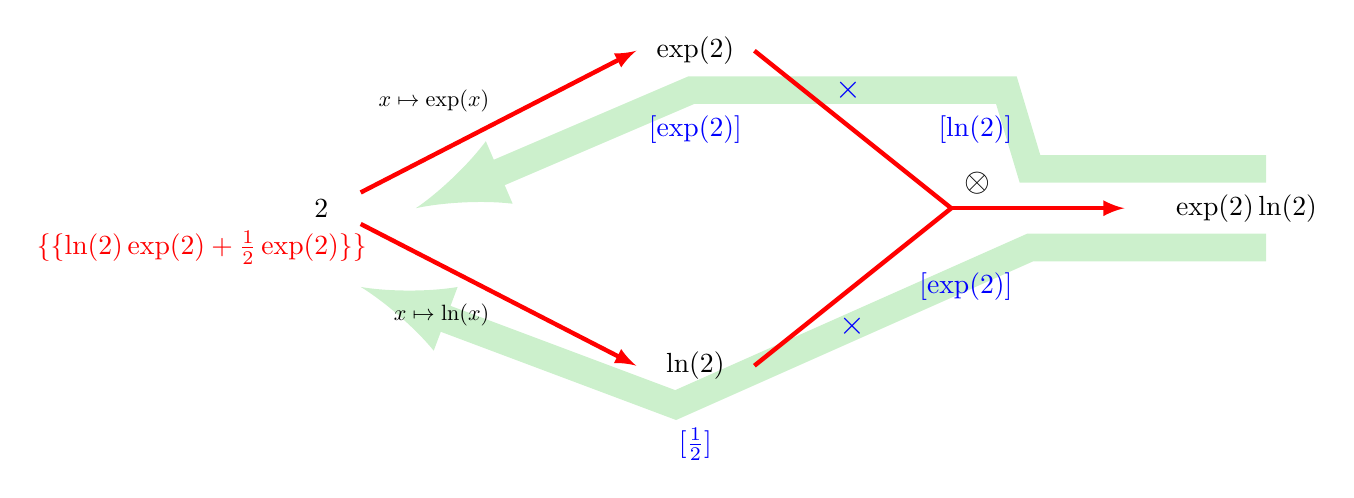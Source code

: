 \begin{tikzpicture}



\draw[->,>=latex,ultra thick,green!70!black!20,line width=10pt,opacity=1] (7,-0.5) to ++(-3,0) to node[midway,blue,scale=1.2]{$\times$} ++(-4.5,-2) to ++(-4,1.5) ;

\draw[->,>=latex,ultra thick,green!70!black!20,line width=10pt,opacity=1] (7,0.5) to ++(-3,0) to ++(-0.3,1) to node[midway,blue,scale=1.2]{$\times$} ++(-4,0) to ++(-3.5,-1.5) ;

\node at (-5,0) {$2$};
%\node at (-5,-2) {$2$};
\node at (-0.25,2) {$\exp(2)$};
\node at (-0.25,-2) {$\ln(2)$};
\node at (6.75,0) {$\exp(2)\ln(2)$};
\draw[ultra thick,red]  (0.5,2) -- (3,0);
\draw[ultra thick,red] (0.5,-2) -- (3,0);
\draw[->,>=latex,ultra thick,red] (-4.5,0.2) -- (-1,2) node[midway,above left,black,scale=0.8]{$x \mapsto \exp(x)$} ;
\draw[->,>=latex,ultra thick,red] (-4.5,-0.2) -- (-1,-2) node[midway,below left,black,scale=0.8]{$x \mapsto \ln(x)$} ;
\draw[->,>=latex,ultra thick,red] (3,0) -- ++(2.2,0) node[pos=0,above right,black,scale=1.2]{$\otimes$} ;


\node[red,left] at (-4.3,-0.5) {$\{\{\ln(2)\exp(2)+\frac12\exp(2)\}\}$};
 \node[blue] at (-0.25,1) {$[\exp(2)]$};
 \node[blue] at (-0.25,-3) {$[\frac12]$};
 \node[blue,left] at (3.9,1) {$[\ln(2)]$};
 \node[blue,left] at (3.9,-1) {$[\exp(2)]$};


\end{tikzpicture}